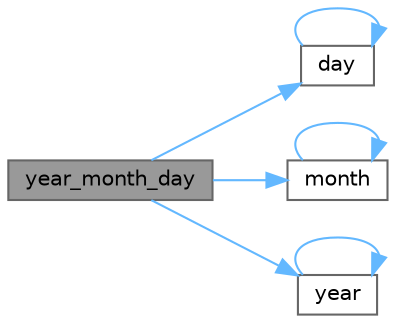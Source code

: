 digraph "year_month_day"
{
 // LATEX_PDF_SIZE
  bgcolor="transparent";
  edge [fontname=Helvetica,fontsize=10,labelfontname=Helvetica,labelfontsize=10];
  node [fontname=Helvetica,fontsize=10,shape=box,height=0.2,width=0.4];
  rankdir="LR";
  Node1 [id="Node000001",label="year_month_day",height=0.2,width=0.4,color="gray40", fillcolor="grey60", style="filled", fontcolor="black",tooltip=" "];
  Node1 -> Node2 [id="edge1_Node000001_Node000002",color="steelblue1",style="solid",tooltip=" "];
  Node2 [id="Node000002",label="day",height=0.2,width=0.4,color="grey40", fillcolor="white", style="filled",URL="$classyear__month__day.html#a569ebce4d735c524cd7f29a3d00829c0",tooltip=" "];
  Node2 -> Node2 [id="edge2_Node000002_Node000002",color="steelblue1",style="solid",tooltip=" "];
  Node1 -> Node3 [id="edge3_Node000001_Node000003",color="steelblue1",style="solid",tooltip=" "];
  Node3 [id="Node000003",label="month",height=0.2,width=0.4,color="grey40", fillcolor="white", style="filled",URL="$classyear__month__day.html#a244afc4b8dbb12dd7e6987727b6d7175",tooltip=" "];
  Node3 -> Node3 [id="edge4_Node000003_Node000003",color="steelblue1",style="solid",tooltip=" "];
  Node1 -> Node4 [id="edge5_Node000001_Node000004",color="steelblue1",style="solid",tooltip=" "];
  Node4 [id="Node000004",label="year",height=0.2,width=0.4,color="grey40", fillcolor="white", style="filled",URL="$classyear__month__day.html#ada65662cb6f704ffbc3087aa38df0dab",tooltip=" "];
  Node4 -> Node4 [id="edge6_Node000004_Node000004",color="steelblue1",style="solid",tooltip=" "];
}
